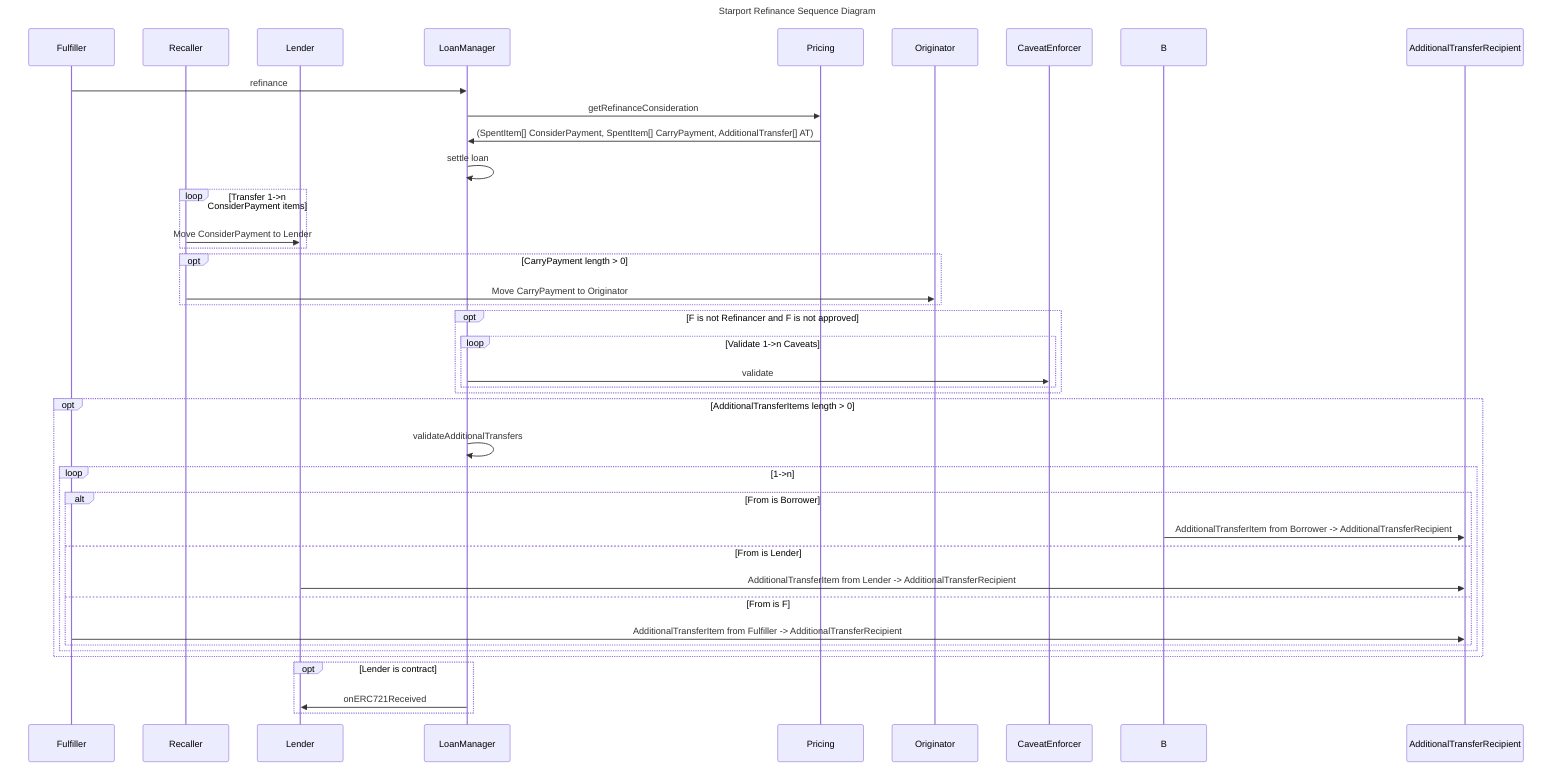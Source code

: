 sequenceDiagram
    title Starport Refinance Sequence Diagram
    participant F as Fulfiller
    participant R as Refinancer
    participant L as Lender
    participant R as Recaller


    F->>LoanManager: refinance
    LoanManager->>Pricing: getRefinanceConsideration
    Pricing->>LoanManager: (SpentItem[] ConsiderPayment, SpentItem[] CarryPayment, AdditionalTransfer[] AT)

    LoanManager->>LoanManager: settle loan

    loop Transfer 1->n ConsiderPayment items
        R->>L: Move ConsiderPayment to Lender
    end
    opt CarryPayment length > 0
        R->>Originator: Move CarryPayment to Originator
    end

    opt F is not Refinancer and F is not approved
        loop Validate 1->n Caveats
            LoanManager->>CaveatEnforcer: validate
        end
    end
    opt AdditionalTransferItems length > 0
        LoanManager->>LoanManager: validateAdditionalTransfers
        loop 1->n
            alt From is Borrower
                B->>AdditionalTransferRecipient: AdditionalTransferItem from Borrower -> AdditionalTransferRecipient
            else From is Lender
                L->>AdditionalTransferRecipient: AdditionalTransferItem from Lender -> AdditionalTransferRecipient
            else From is F
                F->>AdditionalTransferRecipient: AdditionalTransferItem from Fulfiller -> AdditionalTransferRecipient
            end
        end
    end

    opt Lender is contract
        LoanManager->>L: onERC721Received
    end